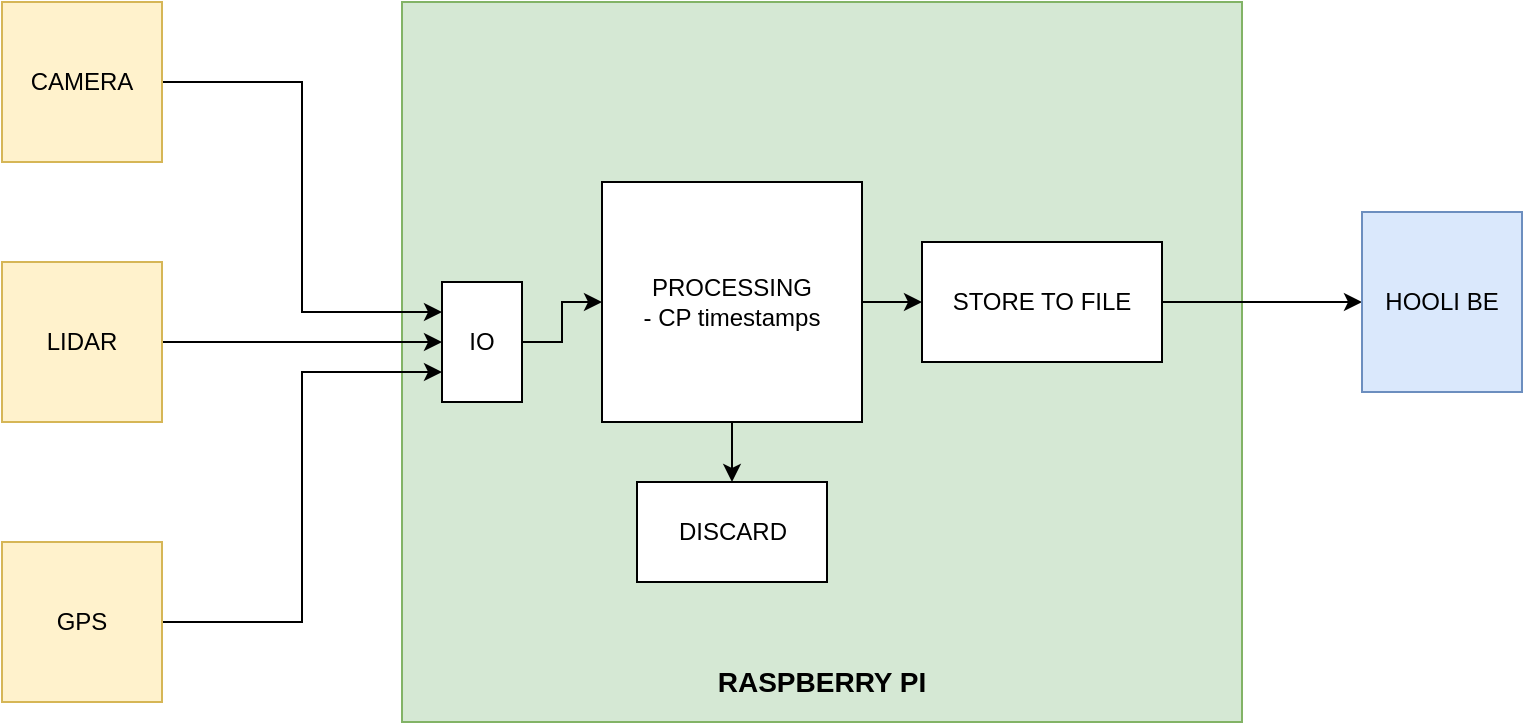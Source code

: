 <mxfile version="15.5.5" type="github">
  <diagram id="nTZ25YdJuorkLu7M-_-7" name="Page-1">
    <mxGraphModel dx="1422" dy="744" grid="1" gridSize="10" guides="1" tooltips="1" connect="1" arrows="1" fold="1" page="1" pageScale="1" pageWidth="850" pageHeight="1100" math="0" shadow="0">
      <root>
        <mxCell id="0" />
        <mxCell id="1" parent="0" />
        <mxCell id="d_QwFiESXhVYS8X69z2t-9" value="&lt;div style=&quot;font-size: 14px&quot;&gt;&lt;font style=&quot;font-size: 14px&quot;&gt;&lt;b&gt;&lt;br&gt;&lt;/b&gt;&lt;/font&gt;&lt;/div&gt;&lt;div style=&quot;font-size: 14px&quot;&gt;&lt;font style=&quot;font-size: 14px&quot;&gt;&lt;b&gt;&lt;br&gt;&lt;/b&gt;&lt;/font&gt;&lt;/div&gt;&lt;div style=&quot;font-size: 14px&quot;&gt;&lt;font style=&quot;font-size: 14px&quot;&gt;&lt;b&gt;&lt;br&gt;&lt;/b&gt;&lt;/font&gt;&lt;/div&gt;&lt;div style=&quot;font-size: 14px&quot;&gt;&lt;font style=&quot;font-size: 14px&quot;&gt;&lt;b&gt;&lt;br&gt;&lt;/b&gt;&lt;/font&gt;&lt;/div&gt;&lt;div style=&quot;font-size: 14px&quot;&gt;&lt;font style=&quot;font-size: 14px&quot;&gt;&lt;b&gt;&lt;br&gt;&lt;/b&gt;&lt;/font&gt;&lt;/div&gt;&lt;div style=&quot;font-size: 14px&quot;&gt;&lt;font style=&quot;font-size: 14px&quot;&gt;&lt;b&gt;&lt;br&gt;&lt;/b&gt;&lt;/font&gt;&lt;/div&gt;&lt;div style=&quot;font-size: 14px&quot;&gt;&lt;font style=&quot;font-size: 14px&quot;&gt;&lt;b&gt;&lt;br&gt;&lt;/b&gt;&lt;/font&gt;&lt;/div&gt;&lt;div style=&quot;font-size: 14px&quot;&gt;&lt;font style=&quot;font-size: 14px&quot;&gt;&lt;b&gt;&lt;br&gt;&lt;/b&gt;&lt;/font&gt;&lt;/div&gt;&lt;div style=&quot;font-size: 14px&quot;&gt;&lt;font style=&quot;font-size: 14px&quot;&gt;&lt;b&gt;&lt;br&gt;&lt;/b&gt;&lt;/font&gt;&lt;/div&gt;&lt;div style=&quot;font-size: 14px&quot;&gt;&lt;font style=&quot;font-size: 14px&quot;&gt;&lt;b&gt;&lt;br&gt;&lt;/b&gt;&lt;/font&gt;&lt;/div&gt;&lt;div style=&quot;font-size: 14px&quot;&gt;&lt;font style=&quot;font-size: 14px&quot;&gt;&lt;b&gt;&lt;br&gt;&lt;/b&gt;&lt;/font&gt;&lt;/div&gt;&lt;div style=&quot;font-size: 14px&quot;&gt;&lt;font style=&quot;font-size: 14px&quot;&gt;&lt;b&gt;&lt;br&gt;&lt;/b&gt;&lt;/font&gt;&lt;/div&gt;&lt;div style=&quot;font-size: 14px&quot;&gt;&lt;font style=&quot;font-size: 14px&quot;&gt;&lt;b&gt;&lt;br&gt;&lt;/b&gt;&lt;/font&gt;&lt;/div&gt;&lt;div style=&quot;font-size: 14px&quot;&gt;&lt;font style=&quot;font-size: 14px&quot;&gt;&lt;b&gt;&lt;br&gt;&lt;/b&gt;&lt;/font&gt;&lt;/div&gt;&lt;div style=&quot;font-size: 14px&quot;&gt;&lt;font style=&quot;font-size: 14px&quot;&gt;&lt;b&gt;&lt;br&gt;&lt;/b&gt;&lt;/font&gt;&lt;/div&gt;&lt;div style=&quot;font-size: 14px&quot;&gt;&lt;font style=&quot;font-size: 14px&quot;&gt;&lt;b&gt;&lt;br&gt;&lt;/b&gt;&lt;/font&gt;&lt;/div&gt;&lt;div style=&quot;font-size: 14px&quot;&gt;&lt;font style=&quot;font-size: 14px&quot;&gt;&lt;b&gt;&lt;br&gt;&lt;/b&gt;&lt;/font&gt;&lt;/div&gt;&lt;div style=&quot;font-size: 14px&quot;&gt;&lt;font style=&quot;font-size: 14px&quot;&gt;&lt;b&gt;&lt;br&gt;&lt;/b&gt;&lt;/font&gt;&lt;/div&gt;&lt;div style=&quot;font-size: 14px&quot;&gt;&lt;font style=&quot;font-size: 14px&quot;&gt;&lt;b&gt;&lt;br&gt;&lt;/b&gt;&lt;/font&gt;&lt;/div&gt;&lt;div style=&quot;font-size: 14px&quot;&gt;&lt;font style=&quot;font-size: 14px&quot;&gt;&lt;b&gt;RASPBERRY PI&lt;br&gt;&lt;/b&gt;&lt;/font&gt;&lt;/div&gt;" style="rounded=0;whiteSpace=wrap;html=1;fillColor=#d5e8d4;strokeColor=#82b366;" vertex="1" parent="1">
          <mxGeometry x="220" y="80" width="420" height="360" as="geometry" />
        </mxCell>
        <mxCell id="d_QwFiESXhVYS8X69z2t-23" style="edgeStyle=orthogonalEdgeStyle;rounded=0;orthogonalLoop=1;jettySize=auto;html=1;exitX=1;exitY=0.5;exitDx=0;exitDy=0;entryX=0;entryY=0.5;entryDx=0;entryDy=0;" edge="1" parent="1" source="d_QwFiESXhVYS8X69z2t-1" target="d_QwFiESXhVYS8X69z2t-18">
          <mxGeometry relative="1" as="geometry" />
        </mxCell>
        <mxCell id="d_QwFiESXhVYS8X69z2t-1" value="IO" style="rounded=0;whiteSpace=wrap;html=1;" vertex="1" parent="1">
          <mxGeometry x="240" y="220" width="40" height="60" as="geometry" />
        </mxCell>
        <mxCell id="d_QwFiESXhVYS8X69z2t-4" style="edgeStyle=orthogonalEdgeStyle;rounded=0;orthogonalLoop=1;jettySize=auto;html=1;exitX=1;exitY=0.5;exitDx=0;exitDy=0;entryX=0;entryY=0.25;entryDx=0;entryDy=0;" edge="1" parent="1" source="d_QwFiESXhVYS8X69z2t-2" target="d_QwFiESXhVYS8X69z2t-1">
          <mxGeometry relative="1" as="geometry" />
        </mxCell>
        <mxCell id="d_QwFiESXhVYS8X69z2t-2" value="CAMERA" style="whiteSpace=wrap;html=1;aspect=fixed;fillColor=#fff2cc;strokeColor=#d6b656;" vertex="1" parent="1">
          <mxGeometry x="20" y="80" width="80" height="80" as="geometry" />
        </mxCell>
        <mxCell id="d_QwFiESXhVYS8X69z2t-6" style="edgeStyle=orthogonalEdgeStyle;rounded=0;orthogonalLoop=1;jettySize=auto;html=1;exitX=1;exitY=0.5;exitDx=0;exitDy=0;entryX=0;entryY=0.5;entryDx=0;entryDy=0;" edge="1" parent="1" source="d_QwFiESXhVYS8X69z2t-5" target="d_QwFiESXhVYS8X69z2t-1">
          <mxGeometry relative="1" as="geometry" />
        </mxCell>
        <mxCell id="d_QwFiESXhVYS8X69z2t-5" value="LIDAR" style="whiteSpace=wrap;html=1;aspect=fixed;fillColor=#fff2cc;strokeColor=#d6b656;" vertex="1" parent="1">
          <mxGeometry x="20" y="210" width="80" height="80" as="geometry" />
        </mxCell>
        <mxCell id="d_QwFiESXhVYS8X69z2t-8" style="edgeStyle=orthogonalEdgeStyle;rounded=0;orthogonalLoop=1;jettySize=auto;html=1;exitX=1;exitY=0.5;exitDx=0;exitDy=0;entryX=0;entryY=0.75;entryDx=0;entryDy=0;" edge="1" parent="1" source="d_QwFiESXhVYS8X69z2t-7" target="d_QwFiESXhVYS8X69z2t-1">
          <mxGeometry relative="1" as="geometry" />
        </mxCell>
        <mxCell id="d_QwFiESXhVYS8X69z2t-7" value="GPS" style="whiteSpace=wrap;html=1;aspect=fixed;fillColor=#fff2cc;strokeColor=#d6b656;" vertex="1" parent="1">
          <mxGeometry x="20" y="350" width="80" height="80" as="geometry" />
        </mxCell>
        <mxCell id="d_QwFiESXhVYS8X69z2t-17" style="edgeStyle=orthogonalEdgeStyle;rounded=0;orthogonalLoop=1;jettySize=auto;html=1;exitX=1;exitY=0.5;exitDx=0;exitDy=0;entryX=0;entryY=0.5;entryDx=0;entryDy=0;" edge="1" parent="1" source="d_QwFiESXhVYS8X69z2t-12" target="d_QwFiESXhVYS8X69z2t-16">
          <mxGeometry relative="1" as="geometry" />
        </mxCell>
        <mxCell id="d_QwFiESXhVYS8X69z2t-12" value="STORE TO FILE" style="rounded=0;whiteSpace=wrap;html=1;" vertex="1" parent="1">
          <mxGeometry x="480" y="200" width="120" height="60" as="geometry" />
        </mxCell>
        <mxCell id="d_QwFiESXhVYS8X69z2t-13" value="DISCARD" style="rounded=0;whiteSpace=wrap;html=1;" vertex="1" parent="1">
          <mxGeometry x="337.5" y="320" width="95" height="50" as="geometry" />
        </mxCell>
        <mxCell id="d_QwFiESXhVYS8X69z2t-16" value="HOOLI BE" style="rounded=0;whiteSpace=wrap;html=1;fillColor=#dae8fc;strokeColor=#6c8ebf;" vertex="1" parent="1">
          <mxGeometry x="700" y="185" width="80" height="90" as="geometry" />
        </mxCell>
        <mxCell id="d_QwFiESXhVYS8X69z2t-27" value="" style="edgeStyle=orthogonalEdgeStyle;rounded=0;orthogonalLoop=1;jettySize=auto;html=1;fontSize=14;" edge="1" parent="1" source="d_QwFiESXhVYS8X69z2t-18" target="d_QwFiESXhVYS8X69z2t-13">
          <mxGeometry relative="1" as="geometry" />
        </mxCell>
        <mxCell id="d_QwFiESXhVYS8X69z2t-28" value="" style="edgeStyle=orthogonalEdgeStyle;rounded=0;orthogonalLoop=1;jettySize=auto;html=1;fontSize=14;" edge="1" parent="1" source="d_QwFiESXhVYS8X69z2t-18" target="d_QwFiESXhVYS8X69z2t-12">
          <mxGeometry relative="1" as="geometry" />
        </mxCell>
        <mxCell id="d_QwFiESXhVYS8X69z2t-18" value="PROCESSING&lt;br&gt;- CP timestamps" style="rounded=0;whiteSpace=wrap;html=1;" vertex="1" parent="1">
          <mxGeometry x="320" y="170" width="130" height="120" as="geometry" />
        </mxCell>
      </root>
    </mxGraphModel>
  </diagram>
</mxfile>
